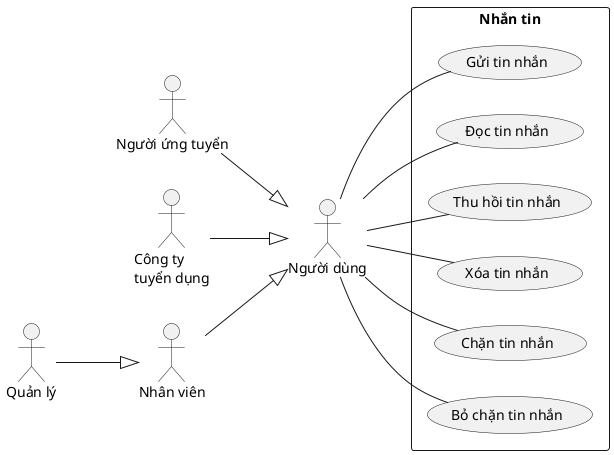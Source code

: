 @startuml NhanTin
left to right direction

actor "Người dùng" as nguoiDung
actor "Người ứng tuyển" as nguoiUngTuyen
actor "Công ty\ntuyển dụng" as congTyTuyenDung
actor "Nhân viên" as nhanVien
actor "Quản lý" as quanLy

rectangle "Nhắn tin" {
    usecase "Gửi tin nhắn" as guiTinNhan
    usecase "Đọc tin nhắn" as docTinNhan
    usecase "Thu hồi tin nhắn" as thuHoiTinNhan
    usecase "Xóa tin nhắn" as xoaTinNhan
    usecase "Chặn tin nhắn" as chanTinNhan
    usecase "Bỏ chặn tin nhắn" as boChanTinNhan
}

nguoiDung -- guiTinNhan
nguoiDung -- docTinNhan
nguoiDung -- thuHoiTinNhan
nguoiDung -- xoaTinNhan
nguoiDung -- chanTinNhan
nguoiDung -- boChanTinNhan

nguoiUngTuyen --^ nguoiDung

congTyTuyenDung --^ nguoiDung

nhanVien --^ nguoiDung

quanLy --^ nhanVien

@enduml
